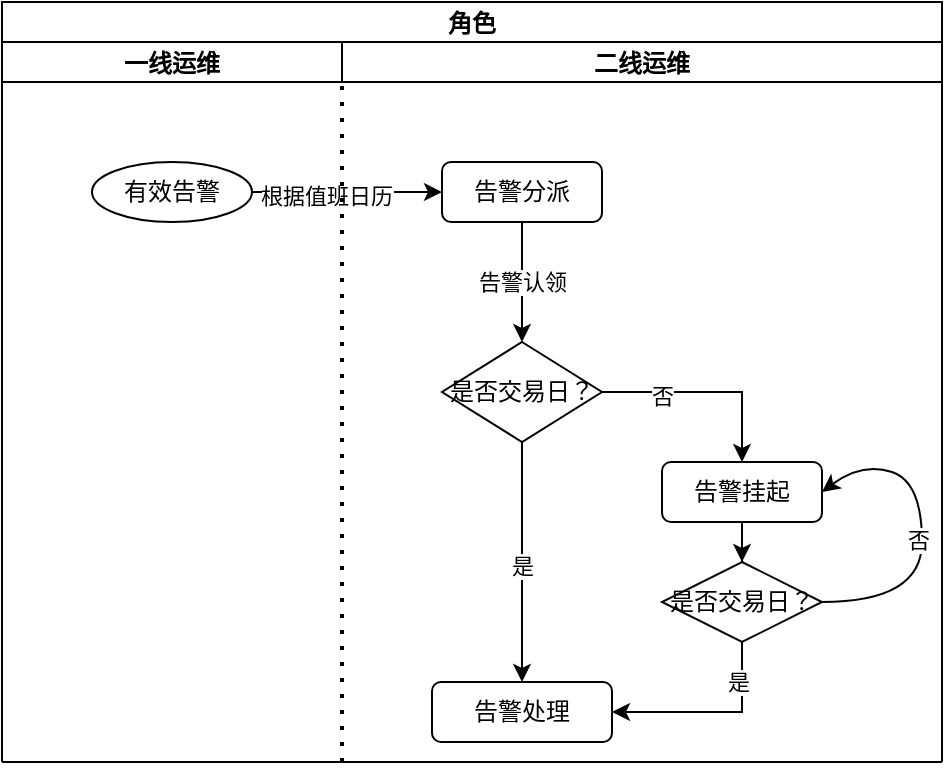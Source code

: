 <mxfile version="24.2.3" type="github">
  <diagram name="第 1 页" id="I_5jbScurxzi0HHD7vt8">
    <mxGraphModel dx="995" dy="463" grid="1" gridSize="10" guides="1" tooltips="1" connect="1" arrows="1" fold="1" page="1" pageScale="1" pageWidth="1169" pageHeight="1654" math="0" shadow="0">
      <root>
        <mxCell id="0" />
        <mxCell id="1" parent="0" />
        <mxCell id="W1kdd2Os5yM1qaBEBrGI-1" value="角色" style="swimlane;" parent="1" vertex="1">
          <mxGeometry x="130" y="60" width="470" height="20" as="geometry" />
        </mxCell>
        <mxCell id="W1kdd2Os5yM1qaBEBrGI-2" value="一线运维" style="swimlane;" parent="1" vertex="1">
          <mxGeometry x="130" y="80" width="170" height="20" as="geometry" />
        </mxCell>
        <mxCell id="W1kdd2Os5yM1qaBEBrGI-3" value="二线运维" style="swimlane;" parent="1" vertex="1">
          <mxGeometry x="300" y="80" width="300" height="20" as="geometry" />
        </mxCell>
        <mxCell id="W1kdd2Os5yM1qaBEBrGI-9" style="edgeStyle=orthogonalEdgeStyle;rounded=0;orthogonalLoop=1;jettySize=auto;html=1;entryX=0;entryY=0.5;entryDx=0;entryDy=0;" parent="1" source="W1kdd2Os5yM1qaBEBrGI-7" target="W1kdd2Os5yM1qaBEBrGI-8" edge="1">
          <mxGeometry relative="1" as="geometry" />
        </mxCell>
        <mxCell id="W1kdd2Os5yM1qaBEBrGI-10" value="根据值班日历" style="edgeLabel;html=1;align=center;verticalAlign=middle;resizable=0;points=[];" parent="W1kdd2Os5yM1qaBEBrGI-9" vertex="1" connectable="0">
          <mxGeometry x="-0.223" y="-2" relative="1" as="geometry">
            <mxPoint as="offset" />
          </mxGeometry>
        </mxCell>
        <mxCell id="W1kdd2Os5yM1qaBEBrGI-7" value="有效告警" style="ellipse;whiteSpace=wrap;html=1;" parent="1" vertex="1">
          <mxGeometry x="175" y="140" width="80" height="30" as="geometry" />
        </mxCell>
        <mxCell id="W1kdd2Os5yM1qaBEBrGI-13" value="" style="edgeStyle=orthogonalEdgeStyle;rounded=0;orthogonalLoop=1;jettySize=auto;html=1;" parent="1" source="W1kdd2Os5yM1qaBEBrGI-8" target="W1kdd2Os5yM1qaBEBrGI-12" edge="1">
          <mxGeometry relative="1" as="geometry" />
        </mxCell>
        <mxCell id="W1kdd2Os5yM1qaBEBrGI-21" value="告警认领" style="edgeLabel;html=1;align=center;verticalAlign=middle;resizable=0;points=[];" parent="W1kdd2Os5yM1qaBEBrGI-13" vertex="1" connectable="0">
          <mxGeometry x="0.367" y="-1" relative="1" as="geometry">
            <mxPoint x="1" y="-11" as="offset" />
          </mxGeometry>
        </mxCell>
        <mxCell id="W1kdd2Os5yM1qaBEBrGI-8" value="告警分派" style="rounded=1;whiteSpace=wrap;html=1;" parent="1" vertex="1">
          <mxGeometry x="350" y="140" width="80" height="30" as="geometry" />
        </mxCell>
        <mxCell id="W1kdd2Os5yM1qaBEBrGI-15" value="" style="edgeStyle=orthogonalEdgeStyle;rounded=0;orthogonalLoop=1;jettySize=auto;html=1;" parent="1" source="W1kdd2Os5yM1qaBEBrGI-12" target="W1kdd2Os5yM1qaBEBrGI-14" edge="1">
          <mxGeometry relative="1" as="geometry" />
        </mxCell>
        <mxCell id="W1kdd2Os5yM1qaBEBrGI-16" value="是" style="edgeLabel;html=1;align=center;verticalAlign=middle;resizable=0;points=[];" parent="W1kdd2Os5yM1qaBEBrGI-15" vertex="1" connectable="0">
          <mxGeometry x="0.036" y="1" relative="1" as="geometry">
            <mxPoint x="-1" as="offset" />
          </mxGeometry>
        </mxCell>
        <mxCell id="W1kdd2Os5yM1qaBEBrGI-18" style="edgeStyle=orthogonalEdgeStyle;rounded=0;orthogonalLoop=1;jettySize=auto;html=1;entryX=0.5;entryY=0;entryDx=0;entryDy=0;" parent="1" source="W1kdd2Os5yM1qaBEBrGI-12" target="W1kdd2Os5yM1qaBEBrGI-17" edge="1">
          <mxGeometry relative="1" as="geometry" />
        </mxCell>
        <mxCell id="W1kdd2Os5yM1qaBEBrGI-19" value="否" style="edgeLabel;html=1;align=center;verticalAlign=middle;resizable=0;points=[];" parent="W1kdd2Os5yM1qaBEBrGI-18" vertex="1" connectable="0">
          <mxGeometry x="-0.432" y="-2" relative="1" as="geometry">
            <mxPoint as="offset" />
          </mxGeometry>
        </mxCell>
        <mxCell id="W1kdd2Os5yM1qaBEBrGI-12" value="是否交易日？" style="rhombus;whiteSpace=wrap;html=1;" parent="1" vertex="1">
          <mxGeometry x="350" y="230" width="80" height="50" as="geometry" />
        </mxCell>
        <mxCell id="W1kdd2Os5yM1qaBEBrGI-14" value="告警处理" style="rounded=1;whiteSpace=wrap;html=1;" parent="1" vertex="1">
          <mxGeometry x="345" y="400" width="90" height="30" as="geometry" />
        </mxCell>
        <mxCell id="W1kdd2Os5yM1qaBEBrGI-24" value="" style="edgeStyle=orthogonalEdgeStyle;rounded=0;orthogonalLoop=1;jettySize=auto;html=1;" parent="1" source="W1kdd2Os5yM1qaBEBrGI-17" target="W1kdd2Os5yM1qaBEBrGI-22" edge="1">
          <mxGeometry relative="1" as="geometry" />
        </mxCell>
        <mxCell id="W1kdd2Os5yM1qaBEBrGI-17" value="告警挂起" style="rounded=1;whiteSpace=wrap;html=1;" parent="1" vertex="1">
          <mxGeometry x="460" y="290" width="80" height="30" as="geometry" />
        </mxCell>
        <mxCell id="W1kdd2Os5yM1qaBEBrGI-26" style="edgeStyle=orthogonalEdgeStyle;rounded=0;orthogonalLoop=1;jettySize=auto;html=1;entryX=1;entryY=0.5;entryDx=0;entryDy=0;" parent="1" source="W1kdd2Os5yM1qaBEBrGI-22" target="W1kdd2Os5yM1qaBEBrGI-14" edge="1">
          <mxGeometry relative="1" as="geometry">
            <Array as="points">
              <mxPoint x="500" y="415" />
            </Array>
          </mxGeometry>
        </mxCell>
        <mxCell id="W1kdd2Os5yM1qaBEBrGI-27" value="是" style="edgeLabel;html=1;align=center;verticalAlign=middle;resizable=0;points=[];" parent="W1kdd2Os5yM1qaBEBrGI-26" vertex="1" connectable="0">
          <mxGeometry x="-0.608" y="-2" relative="1" as="geometry">
            <mxPoint as="offset" />
          </mxGeometry>
        </mxCell>
        <mxCell id="W1kdd2Os5yM1qaBEBrGI-22" value="是否交易日？" style="rhombus;whiteSpace=wrap;html=1;" parent="1" vertex="1">
          <mxGeometry x="460" y="340" width="80" height="40" as="geometry" />
        </mxCell>
        <mxCell id="W1kdd2Os5yM1qaBEBrGI-28" value="" style="curved=1;endArrow=classic;html=1;rounded=0;entryX=1;entryY=0.5;entryDx=0;entryDy=0;" parent="1" target="W1kdd2Os5yM1qaBEBrGI-17" edge="1">
          <mxGeometry width="50" height="50" relative="1" as="geometry">
            <mxPoint x="540" y="360" as="sourcePoint" />
            <mxPoint x="590" y="310" as="targetPoint" />
            <Array as="points">
              <mxPoint x="590" y="360" />
              <mxPoint x="590" y="300" />
              <mxPoint x="560" y="290" />
            </Array>
          </mxGeometry>
        </mxCell>
        <mxCell id="W1kdd2Os5yM1qaBEBrGI-29" value="否" style="edgeLabel;html=1;align=center;verticalAlign=middle;resizable=0;points=[];" parent="W1kdd2Os5yM1qaBEBrGI-28" vertex="1" connectable="0">
          <mxGeometry x="-0.026" y="2" relative="1" as="geometry">
            <mxPoint as="offset" />
          </mxGeometry>
        </mxCell>
        <mxCell id="W1kdd2Os5yM1qaBEBrGI-30" value="" style="endArrow=none;html=1;rounded=0;" parent="1" edge="1">
          <mxGeometry width="50" height="50" relative="1" as="geometry">
            <mxPoint x="130" y="440" as="sourcePoint" />
            <mxPoint x="130" y="95" as="targetPoint" />
          </mxGeometry>
        </mxCell>
        <mxCell id="W1kdd2Os5yM1qaBEBrGI-32" value="" style="endArrow=none;html=1;rounded=0;" parent="1" edge="1">
          <mxGeometry width="50" height="50" relative="1" as="geometry">
            <mxPoint x="600" y="440" as="sourcePoint" />
            <mxPoint x="600" y="85" as="targetPoint" />
          </mxGeometry>
        </mxCell>
        <mxCell id="W1kdd2Os5yM1qaBEBrGI-33" value="" style="endArrow=none;dashed=1;html=1;dashPattern=1 3;strokeWidth=2;rounded=0;" parent="1" edge="1">
          <mxGeometry width="50" height="50" relative="1" as="geometry">
            <mxPoint x="300" y="440" as="sourcePoint" />
            <mxPoint x="300" y="100" as="targetPoint" />
          </mxGeometry>
        </mxCell>
        <mxCell id="W1kdd2Os5yM1qaBEBrGI-34" value="" style="endArrow=none;html=1;rounded=0;" parent="1" edge="1">
          <mxGeometry width="50" height="50" relative="1" as="geometry">
            <mxPoint x="130" y="440" as="sourcePoint" />
            <mxPoint x="600" y="440" as="targetPoint" />
          </mxGeometry>
        </mxCell>
      </root>
    </mxGraphModel>
  </diagram>
</mxfile>
